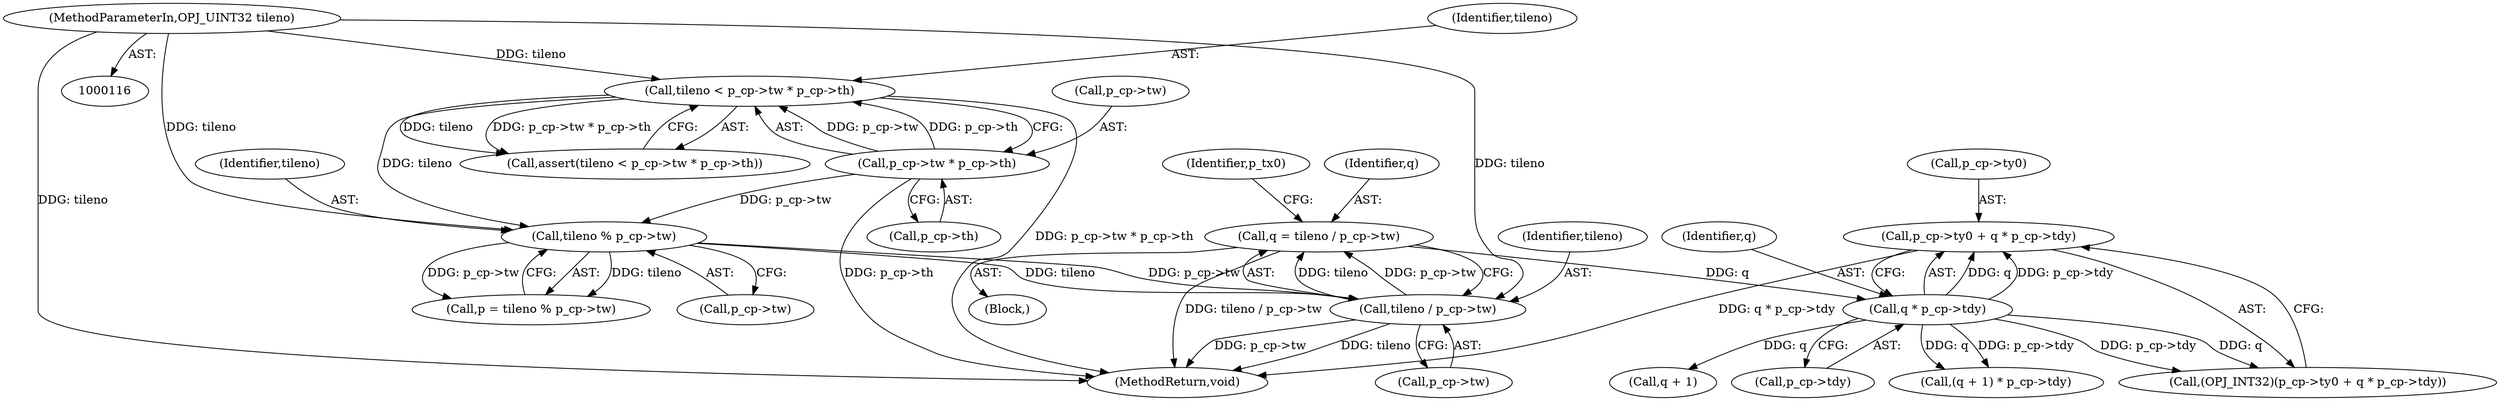 digraph "0_openjpeg_5d00b719f4b93b1445e6fb4c766b9a9883c57949@pointer" {
"1000245" [label="(Call,p_cp->ty0 + q * p_cp->tdy)"];
"1000249" [label="(Call,q * p_cp->tdy)"];
"1000190" [label="(Call,q = tileno / p_cp->tw)"];
"1000192" [label="(Call,tileno / p_cp->tw)"];
"1000185" [label="(Call,tileno % p_cp->tw)"];
"1000156" [label="(Call,tileno < p_cp->tw * p_cp->th)"];
"1000119" [label="(MethodParameterIn,OPJ_UINT32 tileno)"];
"1000158" [label="(Call,p_cp->tw * p_cp->th)"];
"1000602" [label="(MethodReturn,void)"];
"1000192" [label="(Call,tileno / p_cp->tw)"];
"1000183" [label="(Call,p = tileno % p_cp->tw)"];
"1000158" [label="(Call,p_cp->tw * p_cp->th)"];
"1000185" [label="(Call,tileno % p_cp->tw)"];
"1000199" [label="(Identifier,p_tx0)"];
"1000187" [label="(Call,p_cp->tw)"];
"1000194" [label="(Call,p_cp->tw)"];
"1000190" [label="(Call,q = tileno / p_cp->tw)"];
"1000246" [label="(Call,p_cp->ty0)"];
"1000269" [label="(Call,(q + 1) * p_cp->tdy)"];
"1000193" [label="(Identifier,tileno)"];
"1000156" [label="(Call,tileno < p_cp->tw * p_cp->th)"];
"1000155" [label="(Call,assert(tileno < p_cp->tw * p_cp->th))"];
"1000162" [label="(Call,p_cp->th)"];
"1000191" [label="(Identifier,q)"];
"1000251" [label="(Call,p_cp->tdy)"];
"1000250" [label="(Identifier,q)"];
"1000245" [label="(Call,p_cp->ty0 + q * p_cp->tdy)"];
"1000159" [label="(Call,p_cp->tw)"];
"1000186" [label="(Identifier,tileno)"];
"1000157" [label="(Identifier,tileno)"];
"1000129" [label="(Block,)"];
"1000119" [label="(MethodParameterIn,OPJ_UINT32 tileno)"];
"1000270" [label="(Call,q + 1)"];
"1000249" [label="(Call,q * p_cp->tdy)"];
"1000243" [label="(Call,(OPJ_INT32)(p_cp->ty0 + q * p_cp->tdy))"];
"1000245" -> "1000243"  [label="AST: "];
"1000245" -> "1000249"  [label="CFG: "];
"1000246" -> "1000245"  [label="AST: "];
"1000249" -> "1000245"  [label="AST: "];
"1000243" -> "1000245"  [label="CFG: "];
"1000245" -> "1000602"  [label="DDG: q * p_cp->tdy"];
"1000249" -> "1000245"  [label="DDG: q"];
"1000249" -> "1000245"  [label="DDG: p_cp->tdy"];
"1000249" -> "1000251"  [label="CFG: "];
"1000250" -> "1000249"  [label="AST: "];
"1000251" -> "1000249"  [label="AST: "];
"1000249" -> "1000243"  [label="DDG: q"];
"1000249" -> "1000243"  [label="DDG: p_cp->tdy"];
"1000190" -> "1000249"  [label="DDG: q"];
"1000249" -> "1000269"  [label="DDG: q"];
"1000249" -> "1000269"  [label="DDG: p_cp->tdy"];
"1000249" -> "1000270"  [label="DDG: q"];
"1000190" -> "1000129"  [label="AST: "];
"1000190" -> "1000192"  [label="CFG: "];
"1000191" -> "1000190"  [label="AST: "];
"1000192" -> "1000190"  [label="AST: "];
"1000199" -> "1000190"  [label="CFG: "];
"1000190" -> "1000602"  [label="DDG: tileno / p_cp->tw"];
"1000192" -> "1000190"  [label="DDG: tileno"];
"1000192" -> "1000190"  [label="DDG: p_cp->tw"];
"1000192" -> "1000194"  [label="CFG: "];
"1000193" -> "1000192"  [label="AST: "];
"1000194" -> "1000192"  [label="AST: "];
"1000192" -> "1000602"  [label="DDG: p_cp->tw"];
"1000192" -> "1000602"  [label="DDG: tileno"];
"1000185" -> "1000192"  [label="DDG: tileno"];
"1000185" -> "1000192"  [label="DDG: p_cp->tw"];
"1000119" -> "1000192"  [label="DDG: tileno"];
"1000185" -> "1000183"  [label="AST: "];
"1000185" -> "1000187"  [label="CFG: "];
"1000186" -> "1000185"  [label="AST: "];
"1000187" -> "1000185"  [label="AST: "];
"1000183" -> "1000185"  [label="CFG: "];
"1000185" -> "1000183"  [label="DDG: tileno"];
"1000185" -> "1000183"  [label="DDG: p_cp->tw"];
"1000156" -> "1000185"  [label="DDG: tileno"];
"1000119" -> "1000185"  [label="DDG: tileno"];
"1000158" -> "1000185"  [label="DDG: p_cp->tw"];
"1000156" -> "1000155"  [label="AST: "];
"1000156" -> "1000158"  [label="CFG: "];
"1000157" -> "1000156"  [label="AST: "];
"1000158" -> "1000156"  [label="AST: "];
"1000155" -> "1000156"  [label="CFG: "];
"1000156" -> "1000602"  [label="DDG: p_cp->tw * p_cp->th"];
"1000156" -> "1000155"  [label="DDG: tileno"];
"1000156" -> "1000155"  [label="DDG: p_cp->tw * p_cp->th"];
"1000119" -> "1000156"  [label="DDG: tileno"];
"1000158" -> "1000156"  [label="DDG: p_cp->tw"];
"1000158" -> "1000156"  [label="DDG: p_cp->th"];
"1000119" -> "1000116"  [label="AST: "];
"1000119" -> "1000602"  [label="DDG: tileno"];
"1000158" -> "1000162"  [label="CFG: "];
"1000159" -> "1000158"  [label="AST: "];
"1000162" -> "1000158"  [label="AST: "];
"1000158" -> "1000602"  [label="DDG: p_cp->th"];
}
